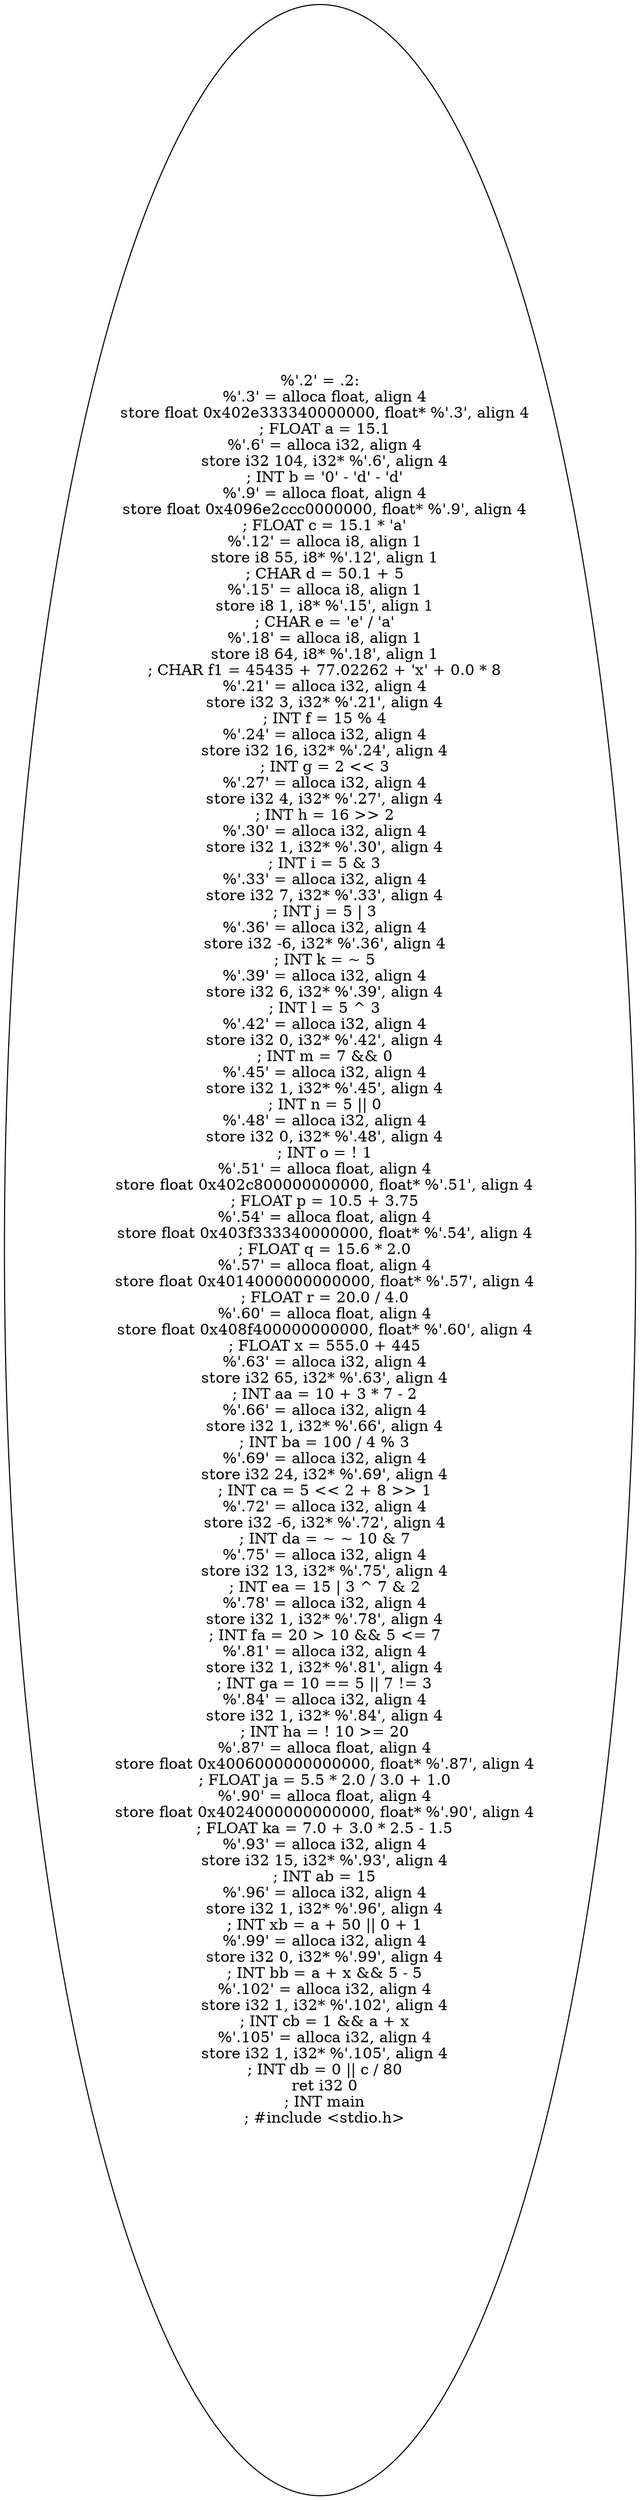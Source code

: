 digraph AST {
  "132340099775888" [label="%'.2' = .2:
  %'.3' = alloca float, align 4
  store float 0x402e333340000000, float* %'.3', align 4
  ; FLOAT a = 15.1
  %'.6' = alloca i32, align 4
  store i32 104, i32* %'.6', align 4
  ; INT b = '0' - 'd' - 'd'
  %'.9' = alloca float, align 4
  store float 0x4096e2ccc0000000, float* %'.9', align 4
  ; FLOAT c = 15.1 * 'a'
  %'.12' = alloca i8, align 1
  store i8 55, i8* %'.12', align 1
  ; CHAR d = 50.1 + 5
  %'.15' = alloca i8, align 1
  store i8 1, i8* %'.15', align 1
  ; CHAR e = 'e' / 'a'
  %'.18' = alloca i8, align 1
  store i8 64, i8* %'.18', align 1
  ; CHAR f1 = 45435 + 77.02262 + 'x' + 0.0 * 8
  %'.21' = alloca i32, align 4
  store i32 3, i32* %'.21', align 4
  ; INT f = 15 % 4
  %'.24' = alloca i32, align 4
  store i32 16, i32* %'.24', align 4
  ; INT g = 2 << 3
  %'.27' = alloca i32, align 4
  store i32 4, i32* %'.27', align 4
  ; INT h = 16 >> 2
  %'.30' = alloca i32, align 4
  store i32 1, i32* %'.30', align 4
  ; INT i = 5 & 3
  %'.33' = alloca i32, align 4
  store i32 7, i32* %'.33', align 4
  ; INT j = 5 | 3
  %'.36' = alloca i32, align 4
  store i32 -6, i32* %'.36', align 4
  ; INT k = ~ 5
  %'.39' = alloca i32, align 4
  store i32 6, i32* %'.39', align 4
  ; INT l = 5 ^ 3
  %'.42' = alloca i32, align 4
  store i32 0, i32* %'.42', align 4
  ; INT m = 7 && 0
  %'.45' = alloca i32, align 4
  store i32 1, i32* %'.45', align 4
  ; INT n = 5 || 0
  %'.48' = alloca i32, align 4
  store i32 0, i32* %'.48', align 4
  ; INT o = ! 1
  %'.51' = alloca float, align 4
  store float 0x402c800000000000, float* %'.51', align 4
  ; FLOAT p = 10.5 + 3.75
  %'.54' = alloca float, align 4
  store float 0x403f333340000000, float* %'.54', align 4
  ; FLOAT q = 15.6 * 2.0
  %'.57' = alloca float, align 4
  store float 0x4014000000000000, float* %'.57', align 4
  ; FLOAT r = 20.0 / 4.0
  %'.60' = alloca float, align 4
  store float 0x408f400000000000, float* %'.60', align 4
  ; FLOAT x = 555.0 + 445
  %'.63' = alloca i32, align 4
  store i32 65, i32* %'.63', align 4
  ; INT aa = 10 + 3 * 7 - 2
  %'.66' = alloca i32, align 4
  store i32 1, i32* %'.66', align 4
  ; INT ba = 100 / 4 % 3
  %'.69' = alloca i32, align 4
  store i32 24, i32* %'.69', align 4
  ; INT ca = 5 << 2 + 8 >> 1
  %'.72' = alloca i32, align 4
  store i32 -6, i32* %'.72', align 4
  ; INT da = ~ ~ 10 & 7
  %'.75' = alloca i32, align 4
  store i32 13, i32* %'.75', align 4
  ; INT ea = 15 | 3 ^ 7 & 2
  %'.78' = alloca i32, align 4
  store i32 1, i32* %'.78', align 4
  ; INT fa = 20 > 10 && 5 <= 7
  %'.81' = alloca i32, align 4
  store i32 1, i32* %'.81', align 4
  ; INT ga = 10 == 5 || 7 != 3
  %'.84' = alloca i32, align 4
  store i32 1, i32* %'.84', align 4
  ; INT ha = ! 10 >= 20
  %'.87' = alloca float, align 4
  store float 0x4006000000000000, float* %'.87', align 4
  ; FLOAT ja = 5.5 * 2.0 / 3.0 + 1.0
  %'.90' = alloca float, align 4
  store float 0x4024000000000000, float* %'.90', align 4
  ; FLOAT ka = 7.0 + 3.0 * 2.5 - 1.5
  %'.93' = alloca i32, align 4
  store i32 15, i32* %'.93', align 4
  ; INT ab = 15
  %'.96' = alloca i32, align 4
  store i32 1, i32* %'.96', align 4
  ; INT xb = a + 50 || 0 + 1
  %'.99' = alloca i32, align 4
  store i32 0, i32* %'.99', align 4
  ; INT bb = a + x && 5 - 5
  %'.102' = alloca i32, align 4
  store i32 1, i32* %'.102', align 4
  ; INT cb = 1 && a + x
  %'.105' = alloca i32, align 4
  store i32 1, i32* %'.105', align 4
  ; INT db = 0 || c / 80
  ret i32 0
  ; INT main
  ; #include <stdio.h>"];
}
